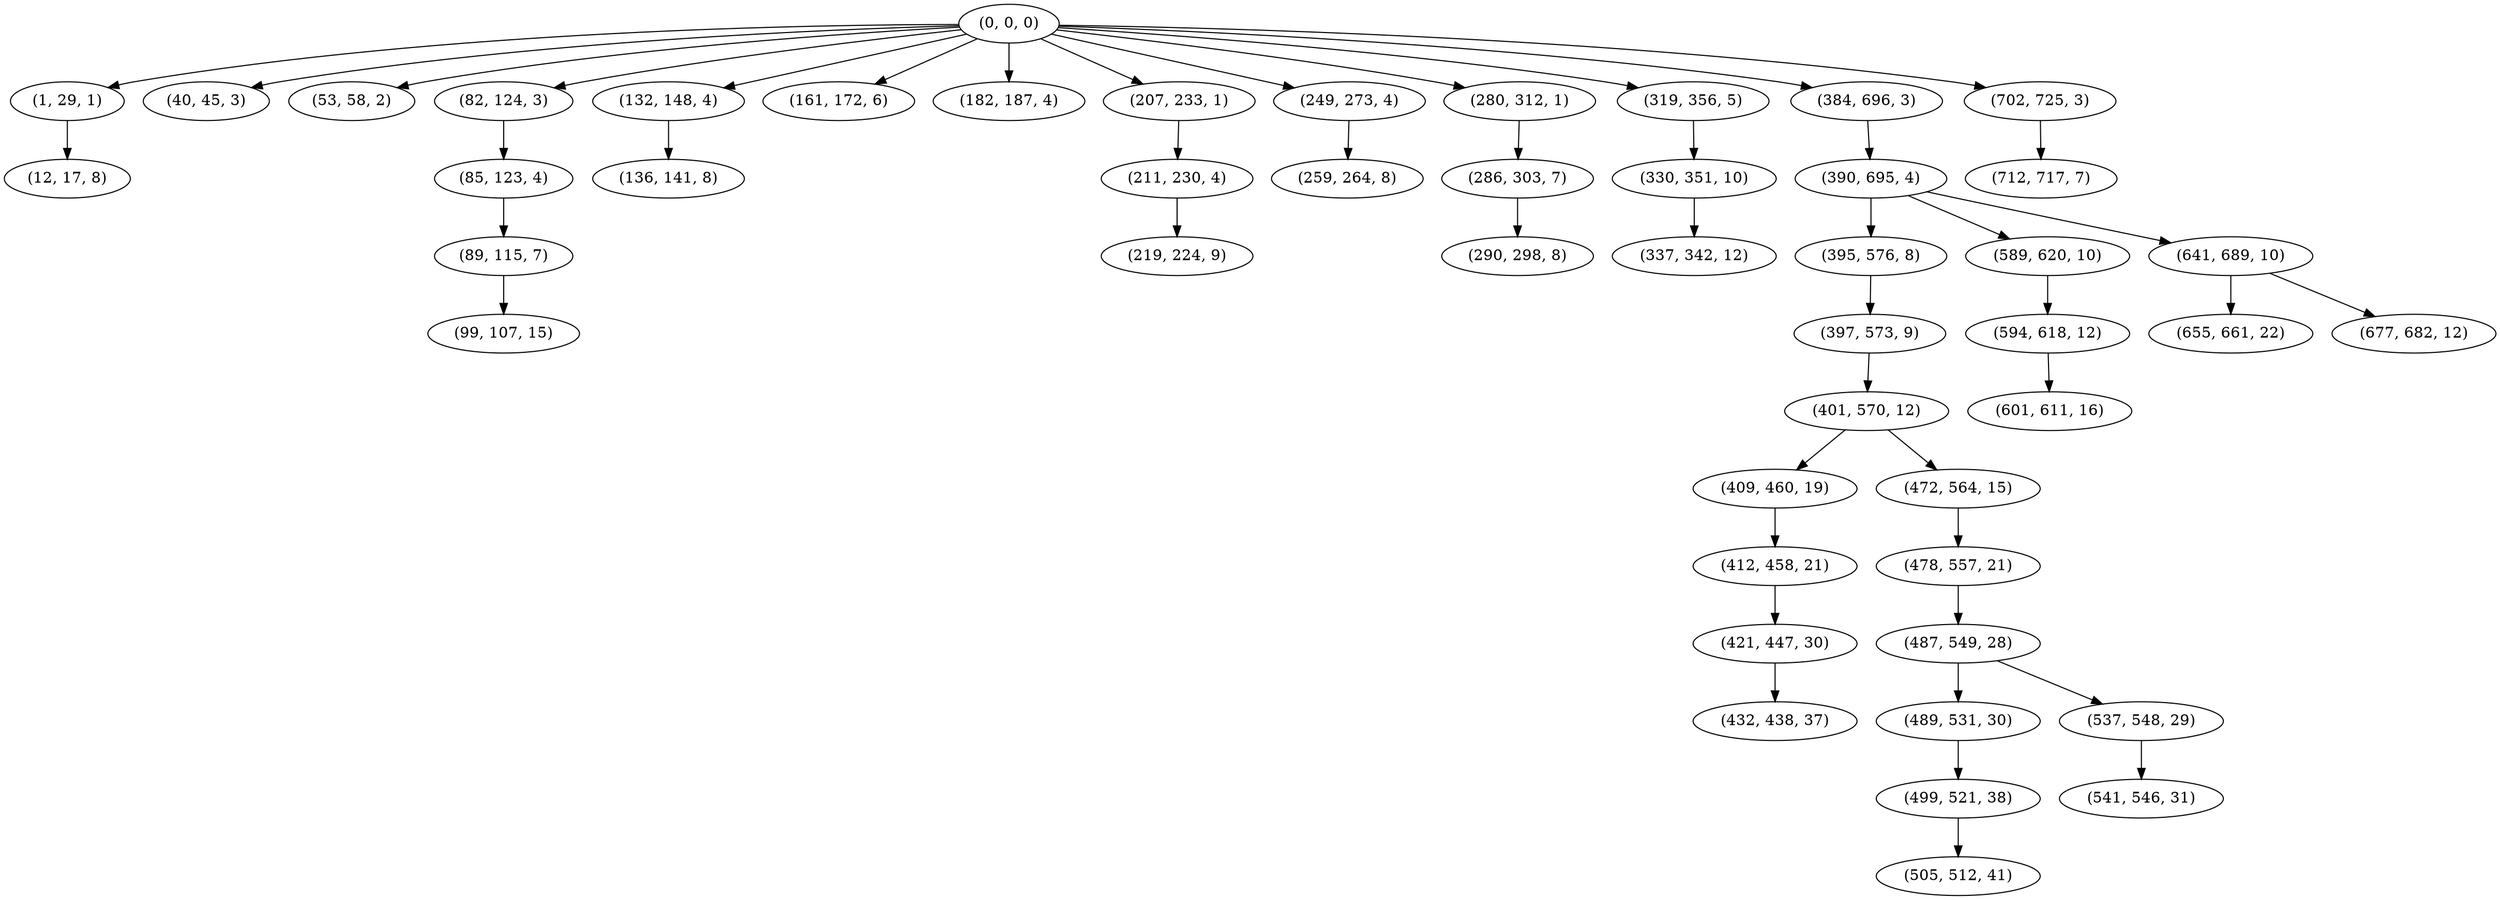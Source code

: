 digraph tree {
    "(0, 0, 0)";
    "(1, 29, 1)";
    "(12, 17, 8)";
    "(40, 45, 3)";
    "(53, 58, 2)";
    "(82, 124, 3)";
    "(85, 123, 4)";
    "(89, 115, 7)";
    "(99, 107, 15)";
    "(132, 148, 4)";
    "(136, 141, 8)";
    "(161, 172, 6)";
    "(182, 187, 4)";
    "(207, 233, 1)";
    "(211, 230, 4)";
    "(219, 224, 9)";
    "(249, 273, 4)";
    "(259, 264, 8)";
    "(280, 312, 1)";
    "(286, 303, 7)";
    "(290, 298, 8)";
    "(319, 356, 5)";
    "(330, 351, 10)";
    "(337, 342, 12)";
    "(384, 696, 3)";
    "(390, 695, 4)";
    "(395, 576, 8)";
    "(397, 573, 9)";
    "(401, 570, 12)";
    "(409, 460, 19)";
    "(412, 458, 21)";
    "(421, 447, 30)";
    "(432, 438, 37)";
    "(472, 564, 15)";
    "(478, 557, 21)";
    "(487, 549, 28)";
    "(489, 531, 30)";
    "(499, 521, 38)";
    "(505, 512, 41)";
    "(537, 548, 29)";
    "(541, 546, 31)";
    "(589, 620, 10)";
    "(594, 618, 12)";
    "(601, 611, 16)";
    "(641, 689, 10)";
    "(655, 661, 22)";
    "(677, 682, 12)";
    "(702, 725, 3)";
    "(712, 717, 7)";
    "(0, 0, 0)" -> "(1, 29, 1)";
    "(0, 0, 0)" -> "(40, 45, 3)";
    "(0, 0, 0)" -> "(53, 58, 2)";
    "(0, 0, 0)" -> "(82, 124, 3)";
    "(0, 0, 0)" -> "(132, 148, 4)";
    "(0, 0, 0)" -> "(161, 172, 6)";
    "(0, 0, 0)" -> "(182, 187, 4)";
    "(0, 0, 0)" -> "(207, 233, 1)";
    "(0, 0, 0)" -> "(249, 273, 4)";
    "(0, 0, 0)" -> "(280, 312, 1)";
    "(0, 0, 0)" -> "(319, 356, 5)";
    "(0, 0, 0)" -> "(384, 696, 3)";
    "(0, 0, 0)" -> "(702, 725, 3)";
    "(1, 29, 1)" -> "(12, 17, 8)";
    "(82, 124, 3)" -> "(85, 123, 4)";
    "(85, 123, 4)" -> "(89, 115, 7)";
    "(89, 115, 7)" -> "(99, 107, 15)";
    "(132, 148, 4)" -> "(136, 141, 8)";
    "(207, 233, 1)" -> "(211, 230, 4)";
    "(211, 230, 4)" -> "(219, 224, 9)";
    "(249, 273, 4)" -> "(259, 264, 8)";
    "(280, 312, 1)" -> "(286, 303, 7)";
    "(286, 303, 7)" -> "(290, 298, 8)";
    "(319, 356, 5)" -> "(330, 351, 10)";
    "(330, 351, 10)" -> "(337, 342, 12)";
    "(384, 696, 3)" -> "(390, 695, 4)";
    "(390, 695, 4)" -> "(395, 576, 8)";
    "(390, 695, 4)" -> "(589, 620, 10)";
    "(390, 695, 4)" -> "(641, 689, 10)";
    "(395, 576, 8)" -> "(397, 573, 9)";
    "(397, 573, 9)" -> "(401, 570, 12)";
    "(401, 570, 12)" -> "(409, 460, 19)";
    "(401, 570, 12)" -> "(472, 564, 15)";
    "(409, 460, 19)" -> "(412, 458, 21)";
    "(412, 458, 21)" -> "(421, 447, 30)";
    "(421, 447, 30)" -> "(432, 438, 37)";
    "(472, 564, 15)" -> "(478, 557, 21)";
    "(478, 557, 21)" -> "(487, 549, 28)";
    "(487, 549, 28)" -> "(489, 531, 30)";
    "(487, 549, 28)" -> "(537, 548, 29)";
    "(489, 531, 30)" -> "(499, 521, 38)";
    "(499, 521, 38)" -> "(505, 512, 41)";
    "(537, 548, 29)" -> "(541, 546, 31)";
    "(589, 620, 10)" -> "(594, 618, 12)";
    "(594, 618, 12)" -> "(601, 611, 16)";
    "(641, 689, 10)" -> "(655, 661, 22)";
    "(641, 689, 10)" -> "(677, 682, 12)";
    "(702, 725, 3)" -> "(712, 717, 7)";
}
